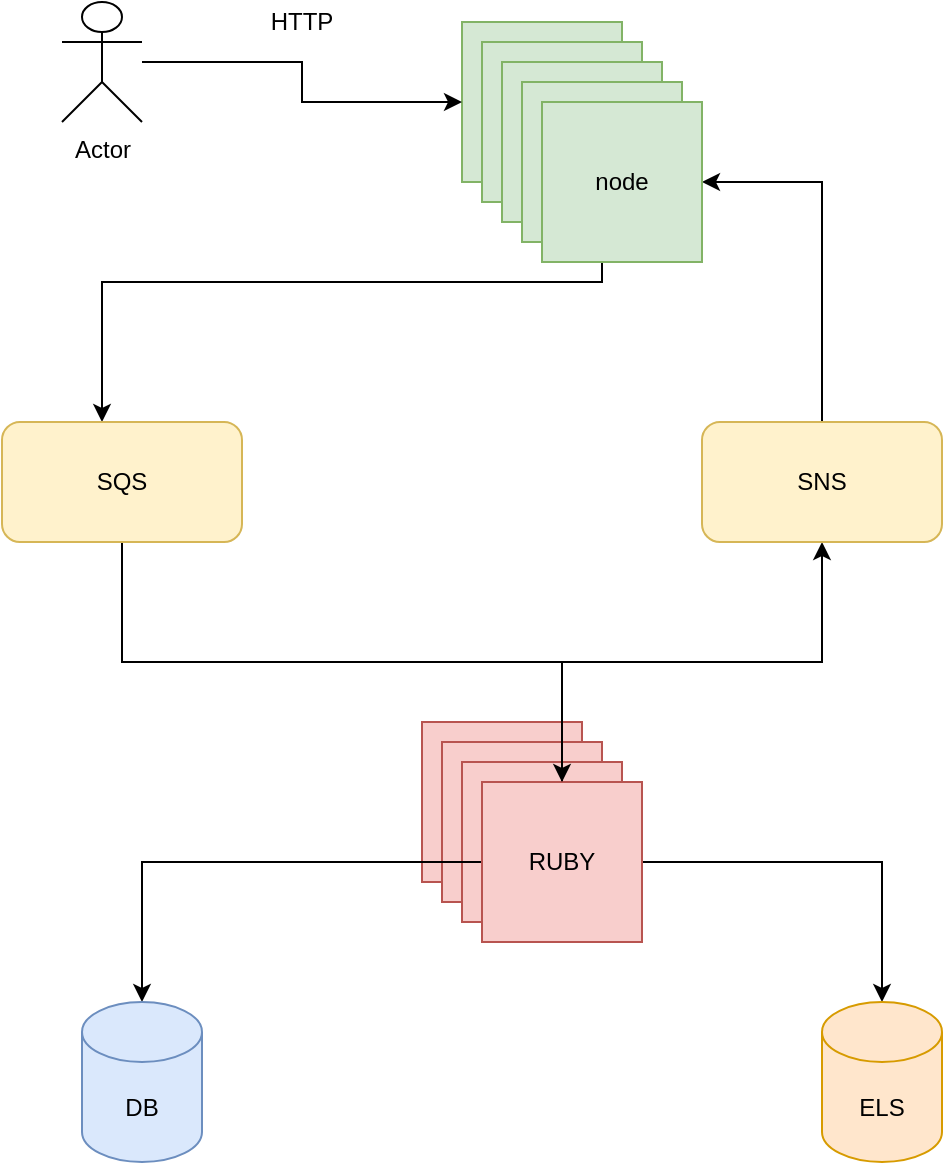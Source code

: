 <mxfile version="14.6.1" type="github"><diagram id="kQhWbymVBXWvNBXKcLUI" name="Page-1"><mxGraphModel dx="1566" dy="844" grid="1" gridSize="10" guides="1" tooltips="1" connect="1" arrows="1" fold="1" page="1" pageScale="1" pageWidth="850" pageHeight="1100" math="0" shadow="0"><root><mxCell id="0"/><mxCell id="1" parent="0"/><mxCell id="nwjd77SP1oGT4NoVwe43-24" value="" style="whiteSpace=wrap;html=1;aspect=fixed;fillColor=#f8cecc;strokeColor=#b85450;" vertex="1" parent="1"><mxGeometry x="420" y="400" width="80" height="80" as="geometry"/></mxCell><mxCell id="nwjd77SP1oGT4NoVwe43-25" value="" style="whiteSpace=wrap;html=1;aspect=fixed;fillColor=#f8cecc;strokeColor=#b85450;" vertex="1" parent="1"><mxGeometry x="430" y="410" width="80" height="80" as="geometry"/></mxCell><mxCell id="nwjd77SP1oGT4NoVwe43-26" value="" style="whiteSpace=wrap;html=1;aspect=fixed;fillColor=#f8cecc;strokeColor=#b85450;" vertex="1" parent="1"><mxGeometry x="440" y="420" width="80" height="80" as="geometry"/></mxCell><mxCell id="nwjd77SP1oGT4NoVwe43-21" style="edgeStyle=orthogonalEdgeStyle;rounded=0;orthogonalLoop=1;jettySize=auto;html=1;exitX=0.5;exitY=1;exitDx=0;exitDy=0;" edge="1" parent="1" source="nwjd77SP1oGT4NoVwe43-31" target="nwjd77SP1oGT4NoVwe43-5"><mxGeometry relative="1" as="geometry"><Array as="points"><mxPoint x="520" y="130"/><mxPoint x="510" y="130"/><mxPoint x="510" y="180"/><mxPoint x="260" y="180"/></Array></mxGeometry></mxCell><mxCell id="nwjd77SP1oGT4NoVwe43-2" value="node" style="whiteSpace=wrap;html=1;aspect=fixed;fillColor=#d5e8d4;strokeColor=#82b366;" vertex="1" parent="1"><mxGeometry x="440" y="50" width="80" height="80" as="geometry"/></mxCell><mxCell id="nwjd77SP1oGT4NoVwe43-13" style="edgeStyle=orthogonalEdgeStyle;rounded=0;orthogonalLoop=1;jettySize=auto;html=1;exitX=1;exitY=0.5;exitDx=0;exitDy=0;" edge="1" parent="1" source="nwjd77SP1oGT4NoVwe43-3" target="nwjd77SP1oGT4NoVwe43-12"><mxGeometry relative="1" as="geometry"/></mxCell><mxCell id="nwjd77SP1oGT4NoVwe43-17" style="edgeStyle=orthogonalEdgeStyle;rounded=0;orthogonalLoop=1;jettySize=auto;html=1;exitX=0;exitY=0.5;exitDx=0;exitDy=0;entryX=0.5;entryY=0;entryDx=0;entryDy=0;entryPerimeter=0;" edge="1" parent="1" source="nwjd77SP1oGT4NoVwe43-3" target="nwjd77SP1oGT4NoVwe43-11"><mxGeometry relative="1" as="geometry"/></mxCell><mxCell id="nwjd77SP1oGT4NoVwe43-36" style="edgeStyle=orthogonalEdgeStyle;rounded=0;orthogonalLoop=1;jettySize=auto;html=1;entryX=0.5;entryY=1;entryDx=0;entryDy=0;exitX=0.5;exitY=0;exitDx=0;exitDy=0;" edge="1" parent="1" source="nwjd77SP1oGT4NoVwe43-3" target="nwjd77SP1oGT4NoVwe43-22"><mxGeometry relative="1" as="geometry"/></mxCell><mxCell id="nwjd77SP1oGT4NoVwe43-3" value="RUBY" style="whiteSpace=wrap;html=1;aspect=fixed;fillColor=#f8cecc;strokeColor=#b85450;" vertex="1" parent="1"><mxGeometry x="450" y="430" width="80" height="80" as="geometry"/></mxCell><mxCell id="nwjd77SP1oGT4NoVwe43-10" style="edgeStyle=orthogonalEdgeStyle;rounded=0;orthogonalLoop=1;jettySize=auto;html=1;exitX=0.5;exitY=1;exitDx=0;exitDy=0;entryX=0.5;entryY=0;entryDx=0;entryDy=0;" edge="1" parent="1" source="nwjd77SP1oGT4NoVwe43-5" target="nwjd77SP1oGT4NoVwe43-3"><mxGeometry relative="1" as="geometry"/></mxCell><mxCell id="nwjd77SP1oGT4NoVwe43-5" value="SQS" style="rounded=1;whiteSpace=wrap;html=1;fillColor=#fff2cc;strokeColor=#d6b656;" vertex="1" parent="1"><mxGeometry x="210" y="250" width="120" height="60" as="geometry"/></mxCell><mxCell id="nwjd77SP1oGT4NoVwe43-20" style="edgeStyle=orthogonalEdgeStyle;rounded=0;orthogonalLoop=1;jettySize=auto;html=1;" edge="1" parent="1" source="nwjd77SP1oGT4NoVwe43-9" target="nwjd77SP1oGT4NoVwe43-2"><mxGeometry relative="1" as="geometry"/></mxCell><mxCell id="nwjd77SP1oGT4NoVwe43-9" value="Actor" style="shape=umlActor;verticalLabelPosition=bottom;verticalAlign=top;html=1;outlineConnect=0;" vertex="1" parent="1"><mxGeometry x="240" y="40" width="40" height="60" as="geometry"/></mxCell><mxCell id="nwjd77SP1oGT4NoVwe43-11" value="DB" style="shape=cylinder3;whiteSpace=wrap;html=1;boundedLbl=1;backgroundOutline=1;size=15;fillColor=#dae8fc;strokeColor=#6c8ebf;" vertex="1" parent="1"><mxGeometry x="250" y="540" width="60" height="80" as="geometry"/></mxCell><mxCell id="nwjd77SP1oGT4NoVwe43-12" value="ELS" style="shape=cylinder3;whiteSpace=wrap;html=1;boundedLbl=1;backgroundOutline=1;size=15;fillColor=#ffe6cc;strokeColor=#d79b00;" vertex="1" parent="1"><mxGeometry x="620" y="540" width="60" height="80" as="geometry"/></mxCell><mxCell id="nwjd77SP1oGT4NoVwe43-35" style="edgeStyle=orthogonalEdgeStyle;rounded=0;orthogonalLoop=1;jettySize=auto;html=1;entryX=1;entryY=0.5;entryDx=0;entryDy=0;" edge="1" parent="1" source="nwjd77SP1oGT4NoVwe43-22" target="nwjd77SP1oGT4NoVwe43-31"><mxGeometry relative="1" as="geometry"><mxPoint x="750" y="220" as="targetPoint"/></mxGeometry></mxCell><mxCell id="nwjd77SP1oGT4NoVwe43-22" value="SNS" style="rounded=1;whiteSpace=wrap;html=1;fillColor=#fff2cc;strokeColor=#d6b656;" vertex="1" parent="1"><mxGeometry x="560" y="250" width="120" height="60" as="geometry"/></mxCell><mxCell id="nwjd77SP1oGT4NoVwe43-28" value="node" style="whiteSpace=wrap;html=1;aspect=fixed;fillColor=#d5e8d4;strokeColor=#82b366;" vertex="1" parent="1"><mxGeometry x="450" y="60" width="80" height="80" as="geometry"/></mxCell><mxCell id="nwjd77SP1oGT4NoVwe43-29" value="node" style="whiteSpace=wrap;html=1;aspect=fixed;fillColor=#d5e8d4;strokeColor=#82b366;" vertex="1" parent="1"><mxGeometry x="460" y="70" width="80" height="80" as="geometry"/></mxCell><mxCell id="nwjd77SP1oGT4NoVwe43-30" value="node" style="whiteSpace=wrap;html=1;aspect=fixed;fillColor=#d5e8d4;strokeColor=#82b366;" vertex="1" parent="1"><mxGeometry x="470" y="80" width="80" height="80" as="geometry"/></mxCell><mxCell id="nwjd77SP1oGT4NoVwe43-31" value="node" style="whiteSpace=wrap;html=1;aspect=fixed;fillColor=#d5e8d4;strokeColor=#82b366;" vertex="1" parent="1"><mxGeometry x="480" y="90" width="80" height="80" as="geometry"/></mxCell><mxCell id="nwjd77SP1oGT4NoVwe43-37" value="HTTP" style="text;html=1;strokeColor=none;fillColor=none;align=center;verticalAlign=middle;whiteSpace=wrap;rounded=0;" vertex="1" parent="1"><mxGeometry x="340" y="40" width="40" height="20" as="geometry"/></mxCell></root></mxGraphModel></diagram></mxfile>
